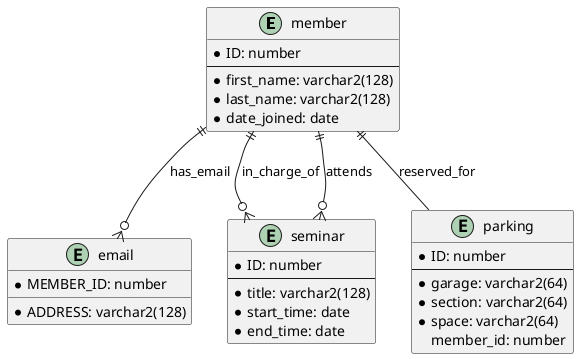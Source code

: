 @startuml
entity "member" as member {
 * ID: number
 --
 * first_name: varchar2(128)
 * last_name: varchar2(128)
 * date_joined: date
}

entity "email" as email {
 * MEMBER_ID: number
 * ADDRESS: varchar2(128)
}

entity "seminar" as seminar {
 * ID: number
 --
 * title: varchar2(128)
 * start_time: date
 * end_time: date
}

entity "parking" as parking {
 * ID: number
 --
 * garage: varchar2(64)
 * section: varchar2(64)
 * space: varchar2(64)
 member_id: number
}

member ||-- parking: reserved_for
member ||--o{ email: has_email
member ||--o{ seminar: in_charge_of
member ||--o{ seminar: attends

/'
 ' order }o--|| product
 ' client }o..|| country
 '/

@enduml
